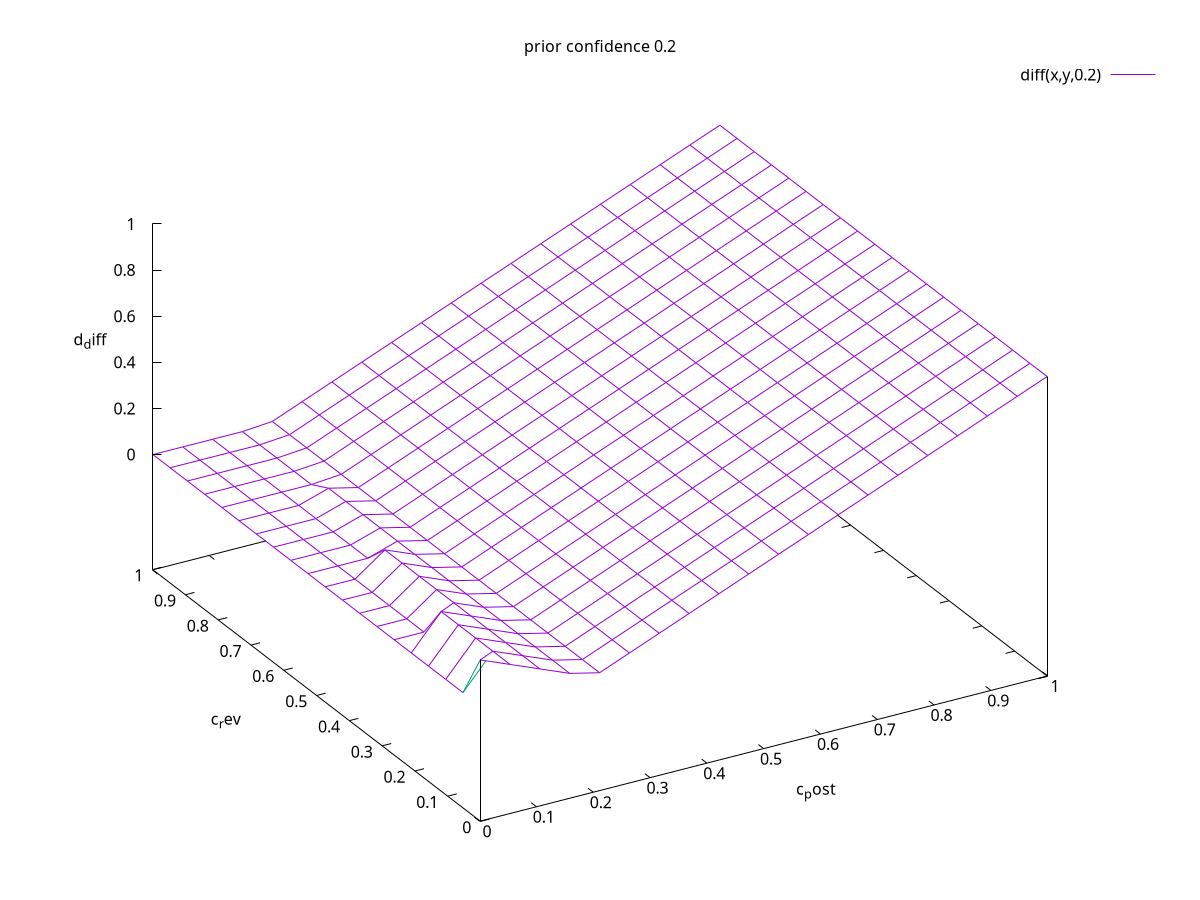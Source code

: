 #-----------------------------------------------------------------------
# File    : c_rev.gp
# Contents: visualization of the dependence between posterior confidence
#           and reversed confidence, i.e. the confidence of the reversed
#           rule antecedent <- consequent
# Author  : Christian Borgelt
# History : 23.09.1998 file created
#-----------------------------------------------------------------------
# set terminal postscript

set view 50,330,1
set xrange [0.001:0.999]
set yrange [0.001:0.999]
set zrange [0:1]
set isosamples 20
set hidden3d

set xlabel "c_post"
set ylabel "c_rev"

min(a,b) = a < b ? a : b

diff(x,y,p) = (1 -p -(y*p)/x +y*p >= 0) ? abs(x -p) : 0

quot(x,y,p) = (1 -p -(y*p)/x +y*p >= 0) ? 1 -min(x/p,p/x) : 0

i(x,y,p)    = (y*p*log((y*p)/(p*(y*p)/x)) \
            + (p-y*p)*log((p-y*p)/(p*(1-(y*p)/x))) \
            + ((y*p)/x-y*p)*log(((y*p)/x-y*p)/((1-p)*(y*p)/x)) \
            + (1-p-(y*p)/x+y*p)*log((1-p-(y*p)/x+y*p) \
                                  /((1-p)*(1-(y*p)/x)))) /log(2)

info(x,y,p) = (1 -p -(y*p)/x +y*p >= 0) ? i(x,y,p) : 0

chi2(x,y,p) = (1 -p -(y*p)/x +y*p >= 0) \
            ? (p*((y*p)/x)-y*p)**2 /(p*(1-p)*((y*p)/x)*(1-(y*p)/x)) : 0

set zlabel "d_diff"
set title "prior confidence 0.2"
splot diff(x,y,0.2)
pause -1 "Hit return to continue"

set title "prior confidence 0.3"
splot diff(x,y,0.3)
pause -1 "Hit return to continue"

set title "prior confidence 0.4"
splot diff(x,y,0.4)
pause -1 "Hit return to continue"

set zlabel "d_quot"
set title "prior confidence 0.2"
splot quot(x,y,0.2)
pause -1 "Hit return to continue"

set title "prior confidence 0.3"
splot quot(x,y,0.3)
pause -1 "Hit return to continue"

set title "prior confidence 0.4"
splot quot(x,y,0.4)
pause -1 "Hit return to continue"

set zlabel "d_info"
set title "prior confidence 0.2"
splot info(x,y,0.2)
pause -1 "Hit return to continue"

set title "prior confidence 0.3"
splot info(x,y,0.3)
pause -1 "Hit return to continue"

set title "prior confidence 0.4"
splot info(x,y,0.4)
pause -1 "Hit return to continue"

set zlabel "d_chi^2"
set title "prior confidence 0.2"
splot chi2(x,y,0.2)
pause -1 "Hit return to continue"

set title "prior confidence 0.3"
splot chi2(x,y,0.3)
pause -1 "Hit return to continue"

set title "prior confidence 0.4"
splot chi2(x,y,0.4)
pause -1 "Hit return to continue"

